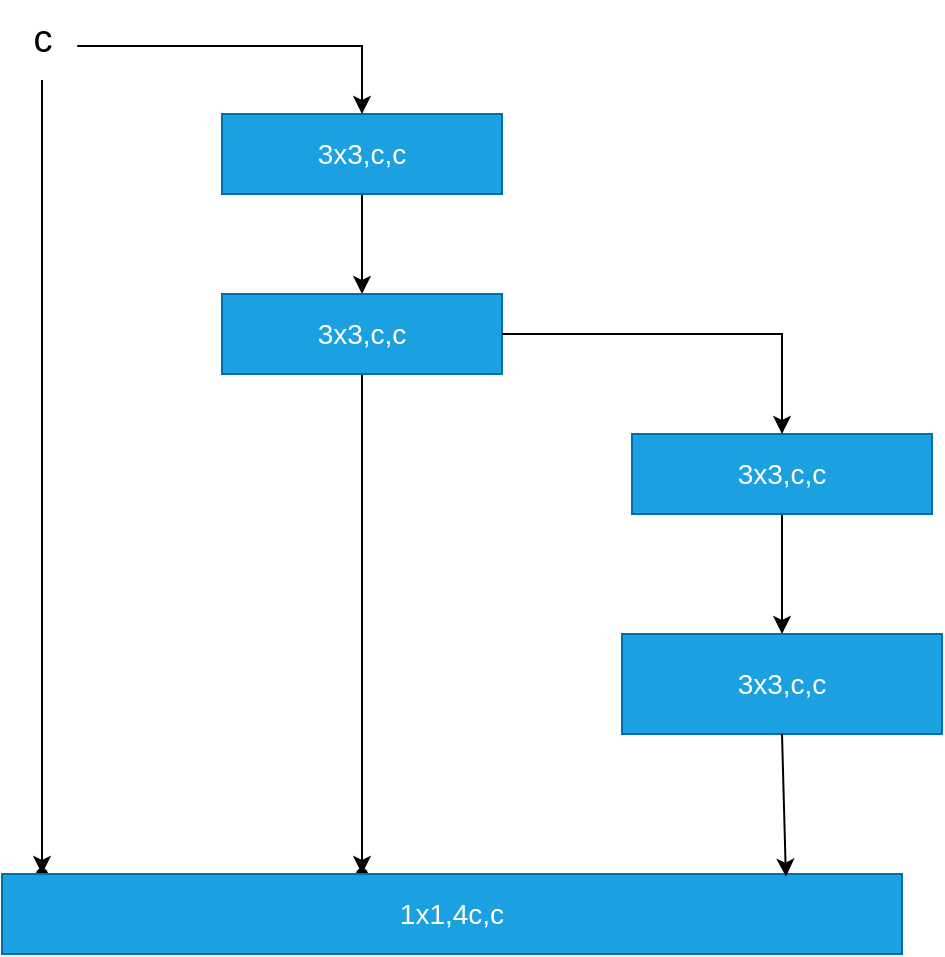 <mxfile version="24.4.8" type="github">
  <diagram name="第 1 页" id="H1pUonlaegiSx3B9aTZU">
    <mxGraphModel dx="1002" dy="577" grid="1" gridSize="10" guides="1" tooltips="1" connect="1" arrows="1" fold="1" page="1" pageScale="1" pageWidth="827" pageHeight="1169" math="0" shadow="0">
      <root>
        <mxCell id="0" />
        <mxCell id="1" parent="0" />
        <mxCell id="SqSaPGTPYqLi3nBn7RwS-7" style="edgeStyle=orthogonalEdgeStyle;rounded=0;orthogonalLoop=1;jettySize=auto;html=1;exitX=0.5;exitY=1;exitDx=0;exitDy=0;entryX=0.5;entryY=0;entryDx=0;entryDy=0;" edge="1" parent="1" source="SqSaPGTPYqLi3nBn7RwS-1" target="SqSaPGTPYqLi3nBn7RwS-6">
          <mxGeometry relative="1" as="geometry" />
        </mxCell>
        <mxCell id="SqSaPGTPYqLi3nBn7RwS-1" value="&lt;font data-sider-select-id=&quot;299f301a-1f86-4a96-bd31-b87915eda373&quot; style=&quot;font-size: 14px;&quot;&gt;3x3,c,c&lt;/font&gt;" style="rounded=0;whiteSpace=wrap;html=1;fillColor=#1ba1e2;fontColor=#ffffff;strokeColor=#006EAF;" vertex="1" parent="1">
          <mxGeometry x="220" y="140" width="140" height="40" as="geometry" />
        </mxCell>
        <mxCell id="SqSaPGTPYqLi3nBn7RwS-15" value="" style="edgeStyle=orthogonalEdgeStyle;rounded=0;orthogonalLoop=1;jettySize=auto;html=1;" edge="1" parent="1" source="SqSaPGTPYqLi3nBn7RwS-2" target="SqSaPGTPYqLi3nBn7RwS-14">
          <mxGeometry relative="1" as="geometry" />
        </mxCell>
        <mxCell id="SqSaPGTPYqLi3nBn7RwS-2" value="&lt;font data-sider-select-id=&quot;90f3c11c-8653-4d8e-9b77-4404c4e26ad8&quot; style=&quot;font-size: 19px;&quot;&gt;c&lt;/font&gt;" style="text;html=1;align=center;verticalAlign=middle;resizable=0;points=[];autosize=1;strokeColor=none;fillColor=none;" vertex="1" parent="1">
          <mxGeometry x="115" y="83" width="30" height="40" as="geometry" />
        </mxCell>
        <mxCell id="SqSaPGTPYqLi3nBn7RwS-5" value="" style="endArrow=classic;html=1;rounded=0;exitX=1.087;exitY=0.575;exitDx=0;exitDy=0;exitPerimeter=0;entryX=0.5;entryY=0;entryDx=0;entryDy=0;" edge="1" parent="1" source="SqSaPGTPYqLi3nBn7RwS-2" target="SqSaPGTPYqLi3nBn7RwS-1">
          <mxGeometry width="50" height="50" relative="1" as="geometry">
            <mxPoint x="390" y="320" as="sourcePoint" />
            <mxPoint x="440" y="270" as="targetPoint" />
            <Array as="points">
              <mxPoint x="290" y="106" />
            </Array>
          </mxGeometry>
        </mxCell>
        <mxCell id="SqSaPGTPYqLi3nBn7RwS-17" value="" style="edgeStyle=orthogonalEdgeStyle;rounded=0;orthogonalLoop=1;jettySize=auto;html=1;" edge="1" parent="1" source="SqSaPGTPYqLi3nBn7RwS-6" target="SqSaPGTPYqLi3nBn7RwS-16">
          <mxGeometry relative="1" as="geometry" />
        </mxCell>
        <mxCell id="SqSaPGTPYqLi3nBn7RwS-6" value="&lt;span style=&quot;font-size: 14px;&quot;&gt;3x3,c,c&lt;/span&gt;" style="rounded=0;whiteSpace=wrap;html=1;fillColor=#1ba1e2;fontColor=#ffffff;strokeColor=#006EAF;" vertex="1" parent="1">
          <mxGeometry x="220" y="230" width="140" height="40" as="geometry" />
        </mxCell>
        <mxCell id="SqSaPGTPYqLi3nBn7RwS-12" style="edgeStyle=orthogonalEdgeStyle;rounded=0;orthogonalLoop=1;jettySize=auto;html=1;exitX=0.5;exitY=1;exitDx=0;exitDy=0;" edge="1" parent="1" source="SqSaPGTPYqLi3nBn7RwS-8" target="SqSaPGTPYqLi3nBn7RwS-11">
          <mxGeometry relative="1" as="geometry" />
        </mxCell>
        <mxCell id="SqSaPGTPYqLi3nBn7RwS-8" value="&lt;span style=&quot;font-size: 14px;&quot;&gt;3x3,c,c&lt;/span&gt;" style="rounded=0;whiteSpace=wrap;html=1;fillColor=#1ba1e2;fontColor=#ffffff;strokeColor=#006EAF;" vertex="1" parent="1">
          <mxGeometry x="425" y="300" width="150" height="40" as="geometry" />
        </mxCell>
        <mxCell id="SqSaPGTPYqLi3nBn7RwS-11" value="&lt;span style=&quot;font-size: 14px;&quot;&gt;3x3,c,c&lt;/span&gt;" style="rounded=0;whiteSpace=wrap;html=1;fillColor=#1ba1e2;fontColor=#ffffff;strokeColor=#006EAF;" vertex="1" parent="1">
          <mxGeometry x="420" y="400" width="160" height="50" as="geometry" />
        </mxCell>
        <mxCell id="SqSaPGTPYqLi3nBn7RwS-13" value="" style="endArrow=classic;html=1;rounded=0;exitX=1;exitY=0.5;exitDx=0;exitDy=0;entryX=0.5;entryY=0;entryDx=0;entryDy=0;" edge="1" parent="1" source="SqSaPGTPYqLi3nBn7RwS-6" target="SqSaPGTPYqLi3nBn7RwS-8">
          <mxGeometry width="50" height="50" relative="1" as="geometry">
            <mxPoint x="390" y="320" as="sourcePoint" />
            <mxPoint x="440" y="270" as="targetPoint" />
            <Array as="points">
              <mxPoint x="500" y="250" />
            </Array>
          </mxGeometry>
        </mxCell>
        <mxCell id="SqSaPGTPYqLi3nBn7RwS-14" value="" style="shape=waypoint;sketch=0;size=6;pointerEvents=1;points=[];fillColor=none;resizable=0;rotatable=0;perimeter=centerPerimeter;snapToPoint=1;" vertex="1" parent="1">
          <mxGeometry x="120" y="510" width="20" height="20" as="geometry" />
        </mxCell>
        <mxCell id="SqSaPGTPYqLi3nBn7RwS-16" value="" style="shape=waypoint;sketch=0;size=6;pointerEvents=1;points=[];fillColor=default;resizable=0;rotatable=0;perimeter=centerPerimeter;snapToPoint=1;rounded=0;" vertex="1" parent="1">
          <mxGeometry x="280" y="510" width="20" height="20" as="geometry" />
        </mxCell>
        <mxCell id="SqSaPGTPYqLi3nBn7RwS-19" value="&lt;span style=&quot;font-size: 14px;&quot;&gt;1x1,4c,c&lt;/span&gt;" style="rounded=0;whiteSpace=wrap;html=1;fillColor=#1ba1e2;fontColor=#ffffff;strokeColor=#006EAF;" vertex="1" parent="1">
          <mxGeometry x="110" y="520" width="450" height="40" as="geometry" />
        </mxCell>
        <mxCell id="SqSaPGTPYqLi3nBn7RwS-21" value="" style="endArrow=classic;html=1;rounded=0;exitX=0.5;exitY=1;exitDx=0;exitDy=0;entryX=0.871;entryY=0.033;entryDx=0;entryDy=0;entryPerimeter=0;" edge="1" parent="1" source="SqSaPGTPYqLi3nBn7RwS-11" target="SqSaPGTPYqLi3nBn7RwS-19">
          <mxGeometry width="50" height="50" relative="1" as="geometry">
            <mxPoint x="390" y="320" as="sourcePoint" />
            <mxPoint x="440" y="270" as="targetPoint" />
          </mxGeometry>
        </mxCell>
      </root>
    </mxGraphModel>
  </diagram>
</mxfile>
